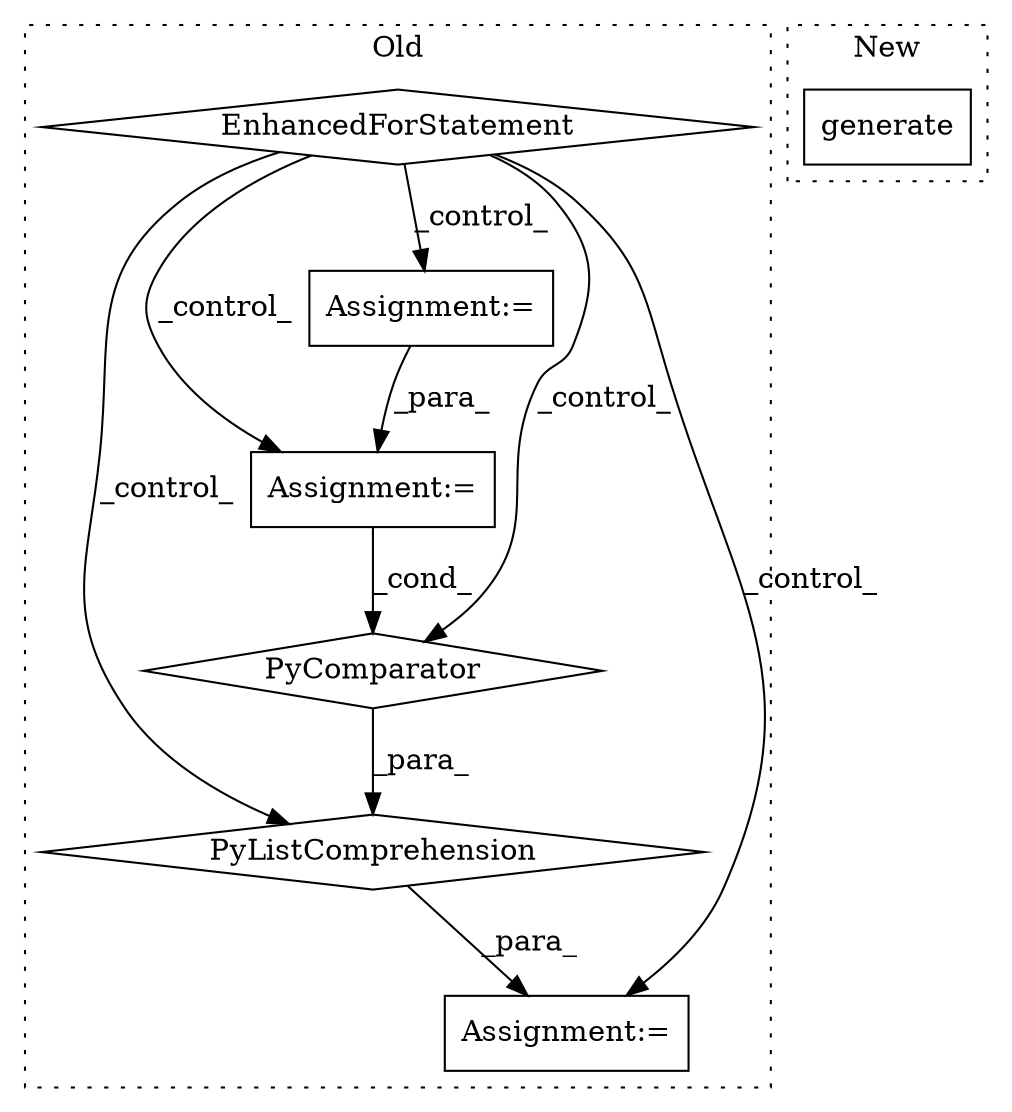 digraph G {
subgraph cluster0 {
1 [label="PyListComprehension" a="109" s="2034" l="130" shape="diamond"];
3 [label="Assignment:=" a="7" s="2020" l="14" shape="box"];
4 [label="PyComparator" a="113" s="2124" l="32" shape="diamond"];
5 [label="Assignment:=" a="7" s="1875" l="1" shape="box"];
6 [label="Assignment:=" a="7" s="2124" l="32" shape="box"];
7 [label="EnhancedForStatement" a="70" s="1789,1860" l="53,2" shape="diamond"];
label = "Old";
style="dotted";
}
subgraph cluster1 {
2 [label="generate" a="32" s="1617,1708" l="9,1" shape="box"];
label = "New";
style="dotted";
}
1 -> 3 [label="_para_"];
4 -> 1 [label="_para_"];
5 -> 6 [label="_para_"];
6 -> 4 [label="_cond_"];
7 -> 5 [label="_control_"];
7 -> 6 [label="_control_"];
7 -> 3 [label="_control_"];
7 -> 4 [label="_control_"];
7 -> 1 [label="_control_"];
}